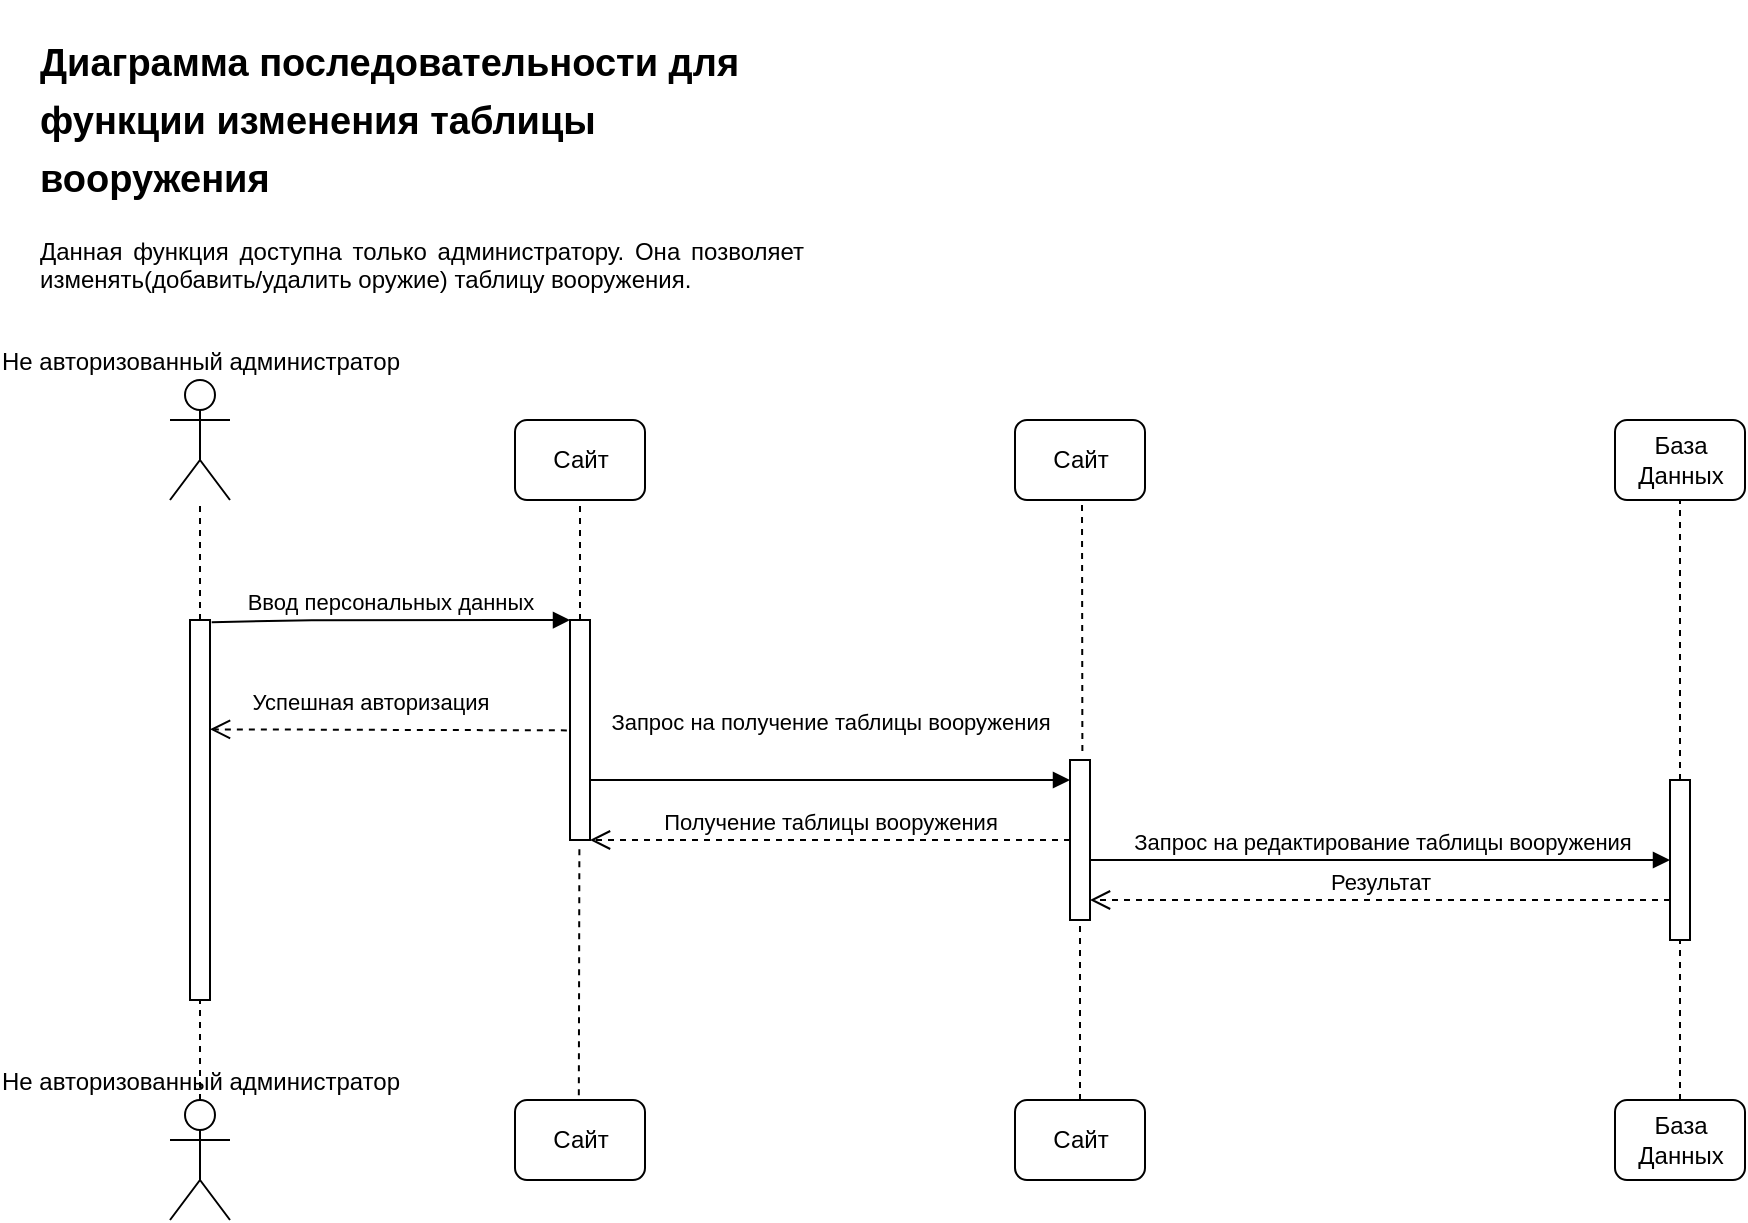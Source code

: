 <mxfile version="22.1.16" type="device">
  <diagram name="Страница — 1" id="Njaj1mNZPm9C386HkVxY">
    <mxGraphModel dx="1502" dy="599" grid="1" gridSize="10" guides="1" tooltips="1" connect="1" arrows="1" fold="1" page="1" pageScale="1" pageWidth="827" pageHeight="1169" math="0" shadow="0">
      <root>
        <mxCell id="0" />
        <mxCell id="1" parent="0" />
        <mxCell id="LujWneCEsSKL0mTwUq7R-8" value="Не авторизованный администратор" style="shape=umlActor;verticalLabelPosition=top;verticalAlign=bottom;html=1;labelPosition=center;align=center;" parent="1" vertex="1">
          <mxGeometry x="100" y="590" width="30" height="60" as="geometry" />
        </mxCell>
        <mxCell id="LujWneCEsSKL0mTwUq7R-11" value="" style="rounded=0;whiteSpace=wrap;html=1;" parent="1" vertex="1">
          <mxGeometry x="110" y="710" width="10" height="190" as="geometry" />
        </mxCell>
        <mxCell id="LujWneCEsSKL0mTwUq7R-13" value="" style="endArrow=none;dashed=1;html=1;rounded=0;exitX=0.5;exitY=0;exitDx=0;exitDy=0;" parent="1" source="LujWneCEsSKL0mTwUq7R-11" target="LujWneCEsSKL0mTwUq7R-8" edge="1">
          <mxGeometry width="50" height="50" relative="1" as="geometry">
            <mxPoint x="170" y="720" as="sourcePoint" />
            <mxPoint x="120" y="660" as="targetPoint" />
          </mxGeometry>
        </mxCell>
        <mxCell id="LujWneCEsSKL0mTwUq7R-17" value="" style="rounded=0;whiteSpace=wrap;html=1;" parent="1" vertex="1">
          <mxGeometry x="300" y="710" width="10" height="110" as="geometry" />
        </mxCell>
        <mxCell id="LujWneCEsSKL0mTwUq7R-18" value="Ввод персональных данных&lt;br&gt;" style="html=1;verticalAlign=bottom;endArrow=block;curved=0;rounded=0;entryX=-0.084;entryY=0.172;entryDx=0;entryDy=0;entryPerimeter=0;" parent="1" edge="1">
          <mxGeometry width="80" relative="1" as="geometry">
            <mxPoint x="120.84" y="711.08" as="sourcePoint" />
            <mxPoint x="300.0" y="710.0" as="targetPoint" />
            <Array as="points">
              <mxPoint x="170.84" y="710.08" />
            </Array>
          </mxGeometry>
        </mxCell>
        <mxCell id="LujWneCEsSKL0mTwUq7R-19" value="" style="endArrow=none;dashed=1;html=1;rounded=0;exitX=0.5;exitY=0;exitDx=0;exitDy=0;" parent="1" source="LujWneCEsSKL0mTwUq7R-17" edge="1">
          <mxGeometry width="50" height="50" relative="1" as="geometry">
            <mxPoint x="310" y="680" as="sourcePoint" />
            <mxPoint x="305" y="650" as="targetPoint" />
          </mxGeometry>
        </mxCell>
        <mxCell id="LujWneCEsSKL0mTwUq7R-20" value="Сайт" style="rounded=1;whiteSpace=wrap;html=1;" parent="1" vertex="1">
          <mxGeometry x="272.5" y="610" width="65" height="40" as="geometry" />
        </mxCell>
        <mxCell id="LujWneCEsSKL0mTwUq7R-22" value="Успешная авторизация" style="html=1;verticalAlign=bottom;endArrow=open;dashed=1;endSize=8;curved=0;rounded=0;exitX=-0.157;exitY=0.641;exitDx=0;exitDy=0;exitPerimeter=0;" parent="1" edge="1">
          <mxGeometry x="0.103" y="-5" relative="1" as="geometry">
            <mxPoint x="298.43" y="765.19" as="sourcePoint" />
            <mxPoint x="120" y="764.68" as="targetPoint" />
            <mxPoint as="offset" />
          </mxGeometry>
        </mxCell>
        <mxCell id="LujWneCEsSKL0mTwUq7R-23" value="Запрос на получение таблицы вооружения" style="html=1;verticalAlign=bottom;endArrow=block;curved=0;rounded=0;" parent="1" edge="1">
          <mxGeometry y="20" width="80" relative="1" as="geometry">
            <mxPoint x="310" y="790" as="sourcePoint" />
            <mxPoint x="550" y="790" as="targetPoint" />
            <mxPoint as="offset" />
          </mxGeometry>
        </mxCell>
        <mxCell id="LujWneCEsSKL0mTwUq7R-24" value="" style="rounded=0;whiteSpace=wrap;html=1;" parent="1" vertex="1">
          <mxGeometry x="550" y="780" width="10" height="80" as="geometry" />
        </mxCell>
        <mxCell id="LujWneCEsSKL0mTwUq7R-25" value="" style="endArrow=none;dashed=1;html=1;rounded=0;exitX=0.619;exitY=-0.057;exitDx=0;exitDy=0;exitPerimeter=0;" parent="1" source="LujWneCEsSKL0mTwUq7R-24" edge="1">
          <mxGeometry width="50" height="50" relative="1" as="geometry">
            <mxPoint x="550" y="760" as="sourcePoint" />
            <mxPoint x="556" y="650" as="targetPoint" />
          </mxGeometry>
        </mxCell>
        <mxCell id="LujWneCEsSKL0mTwUq7R-27" value="Сайт" style="rounded=1;whiteSpace=wrap;html=1;" parent="1" vertex="1">
          <mxGeometry x="522.5" y="610" width="65" height="40" as="geometry" />
        </mxCell>
        <mxCell id="LujWneCEsSKL0mTwUq7R-28" value="Получение таблицы вооружения" style="html=1;verticalAlign=bottom;endArrow=open;dashed=1;endSize=8;curved=0;rounded=0;exitX=0;exitY=0.5;exitDx=0;exitDy=0;" parent="1" source="LujWneCEsSKL0mTwUq7R-24" edge="1">
          <mxGeometry relative="1" as="geometry">
            <mxPoint x="390" y="820" as="sourcePoint" />
            <mxPoint x="310" y="820" as="targetPoint" />
          </mxGeometry>
        </mxCell>
        <mxCell id="LujWneCEsSKL0mTwUq7R-29" value="Запрос на редактирование таблицы вооружения" style="html=1;verticalAlign=bottom;endArrow=block;curved=0;rounded=0;entryX=0;entryY=0.5;entryDx=0;entryDy=0;" parent="1" target="LujWneCEsSKL0mTwUq7R-30" edge="1">
          <mxGeometry x="0.002" width="80" relative="1" as="geometry">
            <mxPoint x="560" y="830" as="sourcePoint" />
            <mxPoint x="640" y="830" as="targetPoint" />
            <mxPoint as="offset" />
          </mxGeometry>
        </mxCell>
        <mxCell id="LujWneCEsSKL0mTwUq7R-30" value="" style="rounded=0;whiteSpace=wrap;html=1;" parent="1" vertex="1">
          <mxGeometry x="850" y="790" width="10" height="80" as="geometry" />
        </mxCell>
        <mxCell id="LujWneCEsSKL0mTwUq7R-31" value="" style="endArrow=none;dashed=1;html=1;rounded=0;exitX=0.5;exitY=0;exitDx=0;exitDy=0;entryX=0.5;entryY=1;entryDx=0;entryDy=0;" parent="1" source="LujWneCEsSKL0mTwUq7R-30" target="LujWneCEsSKL0mTwUq7R-34" edge="1">
          <mxGeometry width="50" height="50" relative="1" as="geometry">
            <mxPoint x="860" y="770" as="sourcePoint" />
            <mxPoint x="855" y="660" as="targetPoint" />
          </mxGeometry>
        </mxCell>
        <mxCell id="LujWneCEsSKL0mTwUq7R-34" value="База Данных" style="rounded=1;whiteSpace=wrap;html=1;" parent="1" vertex="1">
          <mxGeometry x="822.5" y="610" width="65" height="40" as="geometry" />
        </mxCell>
        <mxCell id="LujWneCEsSKL0mTwUq7R-35" value="Результат" style="html=1;verticalAlign=bottom;endArrow=open;dashed=1;endSize=8;curved=0;rounded=0;exitX=0;exitY=0.75;exitDx=0;exitDy=0;" parent="1" source="LujWneCEsSKL0mTwUq7R-30" edge="1">
          <mxGeometry relative="1" as="geometry">
            <mxPoint x="640" y="850" as="sourcePoint" />
            <mxPoint x="560" y="850" as="targetPoint" />
          </mxGeometry>
        </mxCell>
        <mxCell id="LujWneCEsSKL0mTwUq7R-36" value="Не авторизованный администратор" style="shape=umlActor;verticalLabelPosition=top;verticalAlign=bottom;html=1;labelPosition=center;align=center;" parent="1" vertex="1">
          <mxGeometry x="100" y="950" width="30" height="60" as="geometry" />
        </mxCell>
        <mxCell id="LujWneCEsSKL0mTwUq7R-37" value="" style="endArrow=none;dashed=1;html=1;rounded=0;entryX=0.5;entryY=1;entryDx=0;entryDy=0;exitX=0.5;exitY=0;exitDx=0;exitDy=0;exitPerimeter=0;" parent="1" source="LujWneCEsSKL0mTwUq7R-36" target="LujWneCEsSKL0mTwUq7R-11" edge="1">
          <mxGeometry width="50" height="50" relative="1" as="geometry">
            <mxPoint x="150" y="940" as="sourcePoint" />
            <mxPoint x="200" y="890" as="targetPoint" />
          </mxGeometry>
        </mxCell>
        <mxCell id="LujWneCEsSKL0mTwUq7R-40" value="Сайт" style="rounded=1;whiteSpace=wrap;html=1;" parent="1" vertex="1">
          <mxGeometry x="272.5" y="950" width="65" height="40" as="geometry" />
        </mxCell>
        <mxCell id="LujWneCEsSKL0mTwUq7R-41" value="" style="endArrow=none;dashed=1;html=1;rounded=0;entryX=0.469;entryY=1.036;entryDx=0;entryDy=0;entryPerimeter=0;exitX=0.491;exitY=-0.058;exitDx=0;exitDy=0;exitPerimeter=0;" parent="1" source="LujWneCEsSKL0mTwUq7R-40" target="LujWneCEsSKL0mTwUq7R-17" edge="1">
          <mxGeometry width="50" height="50" relative="1" as="geometry">
            <mxPoint x="270" y="900" as="sourcePoint" />
            <mxPoint x="320" y="850" as="targetPoint" />
          </mxGeometry>
        </mxCell>
        <mxCell id="LujWneCEsSKL0mTwUq7R-42" value="Сайт" style="rounded=1;whiteSpace=wrap;html=1;" parent="1" vertex="1">
          <mxGeometry x="522.5" y="950" width="65" height="40" as="geometry" />
        </mxCell>
        <mxCell id="LujWneCEsSKL0mTwUq7R-43" value="" style="endArrow=none;dashed=1;html=1;rounded=0;entryX=0.5;entryY=1;entryDx=0;entryDy=0;exitX=0.5;exitY=0;exitDx=0;exitDy=0;" parent="1" source="LujWneCEsSKL0mTwUq7R-42" target="LujWneCEsSKL0mTwUq7R-24" edge="1">
          <mxGeometry width="50" height="50" relative="1" as="geometry">
            <mxPoint x="530" y="930" as="sourcePoint" />
            <mxPoint x="580" y="880" as="targetPoint" />
          </mxGeometry>
        </mxCell>
        <mxCell id="LujWneCEsSKL0mTwUq7R-44" value="База Данных" style="rounded=1;whiteSpace=wrap;html=1;" parent="1" vertex="1">
          <mxGeometry x="822.5" y="950" width="65" height="40" as="geometry" />
        </mxCell>
        <mxCell id="LujWneCEsSKL0mTwUq7R-45" value="" style="endArrow=none;dashed=1;html=1;rounded=0;entryX=0.5;entryY=1;entryDx=0;entryDy=0;exitX=0.5;exitY=0;exitDx=0;exitDy=0;" parent="1" source="LujWneCEsSKL0mTwUq7R-44" target="LujWneCEsSKL0mTwUq7R-30" edge="1">
          <mxGeometry width="50" height="50" relative="1" as="geometry">
            <mxPoint x="830" y="940" as="sourcePoint" />
            <mxPoint x="880" y="890" as="targetPoint" />
          </mxGeometry>
        </mxCell>
        <mxCell id="fMA9YC2Af60wNu90G6qH-1" value="&lt;h1 style=&quot;&quot;&gt;&lt;font style=&quot;font-size: 19px;&quot;&gt;Диаграмма последовательности для функции изменения таблицы вооружения&lt;/font&gt;&lt;/h1&gt;&lt;p style=&quot;text-align: justify;&quot;&gt;Данная функция доступна только администратору. Она позволяет изменять(добавить/удалить оружие) таблицу вооружения.&lt;/p&gt;" style="text;html=1;strokeColor=none;fillColor=none;spacing=5;spacingTop=-20;whiteSpace=wrap;overflow=hidden;rounded=0;" vertex="1" parent="1">
          <mxGeometry x="30" y="410" width="390" height="140" as="geometry" />
        </mxCell>
      </root>
    </mxGraphModel>
  </diagram>
</mxfile>
